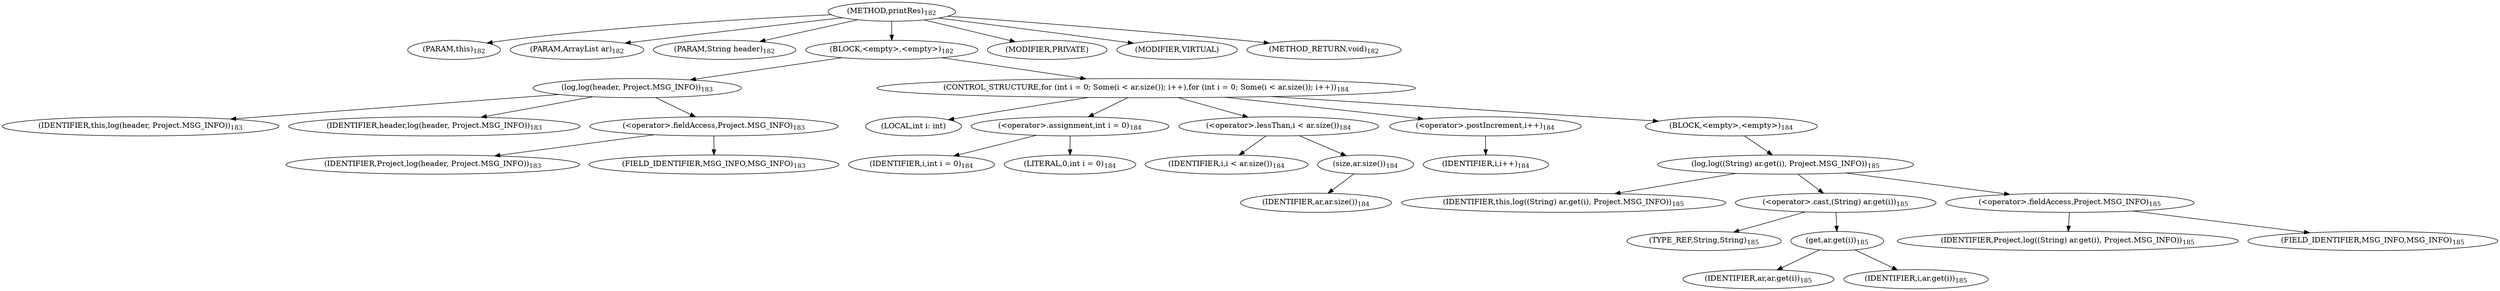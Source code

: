 digraph "printRes" {  
"416" [label = <(METHOD,printRes)<SUB>182</SUB>> ]
"16" [label = <(PARAM,this)<SUB>182</SUB>> ]
"417" [label = <(PARAM,ArrayList ar)<SUB>182</SUB>> ]
"418" [label = <(PARAM,String header)<SUB>182</SUB>> ]
"419" [label = <(BLOCK,&lt;empty&gt;,&lt;empty&gt;)<SUB>182</SUB>> ]
"420" [label = <(log,log(header, Project.MSG_INFO))<SUB>183</SUB>> ]
"15" [label = <(IDENTIFIER,this,log(header, Project.MSG_INFO))<SUB>183</SUB>> ]
"421" [label = <(IDENTIFIER,header,log(header, Project.MSG_INFO))<SUB>183</SUB>> ]
"422" [label = <(&lt;operator&gt;.fieldAccess,Project.MSG_INFO)<SUB>183</SUB>> ]
"423" [label = <(IDENTIFIER,Project,log(header, Project.MSG_INFO))<SUB>183</SUB>> ]
"424" [label = <(FIELD_IDENTIFIER,MSG_INFO,MSG_INFO)<SUB>183</SUB>> ]
"425" [label = <(CONTROL_STRUCTURE,for (int i = 0; Some(i &lt; ar.size()); i++),for (int i = 0; Some(i &lt; ar.size()); i++))<SUB>184</SUB>> ]
"426" [label = <(LOCAL,int i: int)> ]
"427" [label = <(&lt;operator&gt;.assignment,int i = 0)<SUB>184</SUB>> ]
"428" [label = <(IDENTIFIER,i,int i = 0)<SUB>184</SUB>> ]
"429" [label = <(LITERAL,0,int i = 0)<SUB>184</SUB>> ]
"430" [label = <(&lt;operator&gt;.lessThan,i &lt; ar.size())<SUB>184</SUB>> ]
"431" [label = <(IDENTIFIER,i,i &lt; ar.size())<SUB>184</SUB>> ]
"432" [label = <(size,ar.size())<SUB>184</SUB>> ]
"433" [label = <(IDENTIFIER,ar,ar.size())<SUB>184</SUB>> ]
"434" [label = <(&lt;operator&gt;.postIncrement,i++)<SUB>184</SUB>> ]
"435" [label = <(IDENTIFIER,i,i++)<SUB>184</SUB>> ]
"436" [label = <(BLOCK,&lt;empty&gt;,&lt;empty&gt;)<SUB>184</SUB>> ]
"437" [label = <(log,log((String) ar.get(i), Project.MSG_INFO))<SUB>185</SUB>> ]
"17" [label = <(IDENTIFIER,this,log((String) ar.get(i), Project.MSG_INFO))<SUB>185</SUB>> ]
"438" [label = <(&lt;operator&gt;.cast,(String) ar.get(i))<SUB>185</SUB>> ]
"439" [label = <(TYPE_REF,String,String)<SUB>185</SUB>> ]
"440" [label = <(get,ar.get(i))<SUB>185</SUB>> ]
"441" [label = <(IDENTIFIER,ar,ar.get(i))<SUB>185</SUB>> ]
"442" [label = <(IDENTIFIER,i,ar.get(i))<SUB>185</SUB>> ]
"443" [label = <(&lt;operator&gt;.fieldAccess,Project.MSG_INFO)<SUB>185</SUB>> ]
"444" [label = <(IDENTIFIER,Project,log((String) ar.get(i), Project.MSG_INFO))<SUB>185</SUB>> ]
"445" [label = <(FIELD_IDENTIFIER,MSG_INFO,MSG_INFO)<SUB>185</SUB>> ]
"446" [label = <(MODIFIER,PRIVATE)> ]
"447" [label = <(MODIFIER,VIRTUAL)> ]
"448" [label = <(METHOD_RETURN,void)<SUB>182</SUB>> ]
  "416" -> "16" 
  "416" -> "417" 
  "416" -> "418" 
  "416" -> "419" 
  "416" -> "446" 
  "416" -> "447" 
  "416" -> "448" 
  "419" -> "420" 
  "419" -> "425" 
  "420" -> "15" 
  "420" -> "421" 
  "420" -> "422" 
  "422" -> "423" 
  "422" -> "424" 
  "425" -> "426" 
  "425" -> "427" 
  "425" -> "430" 
  "425" -> "434" 
  "425" -> "436" 
  "427" -> "428" 
  "427" -> "429" 
  "430" -> "431" 
  "430" -> "432" 
  "432" -> "433" 
  "434" -> "435" 
  "436" -> "437" 
  "437" -> "17" 
  "437" -> "438" 
  "437" -> "443" 
  "438" -> "439" 
  "438" -> "440" 
  "440" -> "441" 
  "440" -> "442" 
  "443" -> "444" 
  "443" -> "445" 
}
